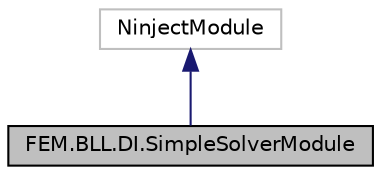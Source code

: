 digraph "FEM.BLL.DI.SimpleSolverModule"
{
 // LATEX_PDF_SIZE
  edge [fontname="Helvetica",fontsize="10",labelfontname="Helvetica",labelfontsize="10"];
  node [fontname="Helvetica",fontsize="10",shape=record];
  Node1 [label="FEM.BLL.DI.SimpleSolverModule",height=0.2,width=0.4,color="black", fillcolor="grey75", style="filled", fontcolor="black",tooltip="Модуль для внедрения зависимостей для вычислителя метода конечных элементов"];
  Node2 -> Node1 [dir="back",color="midnightblue",fontsize="10",style="solid",fontname="Helvetica"];
  Node2 [label="NinjectModule",height=0.2,width=0.4,color="grey75", fillcolor="white", style="filled",tooltip=" "];
}
